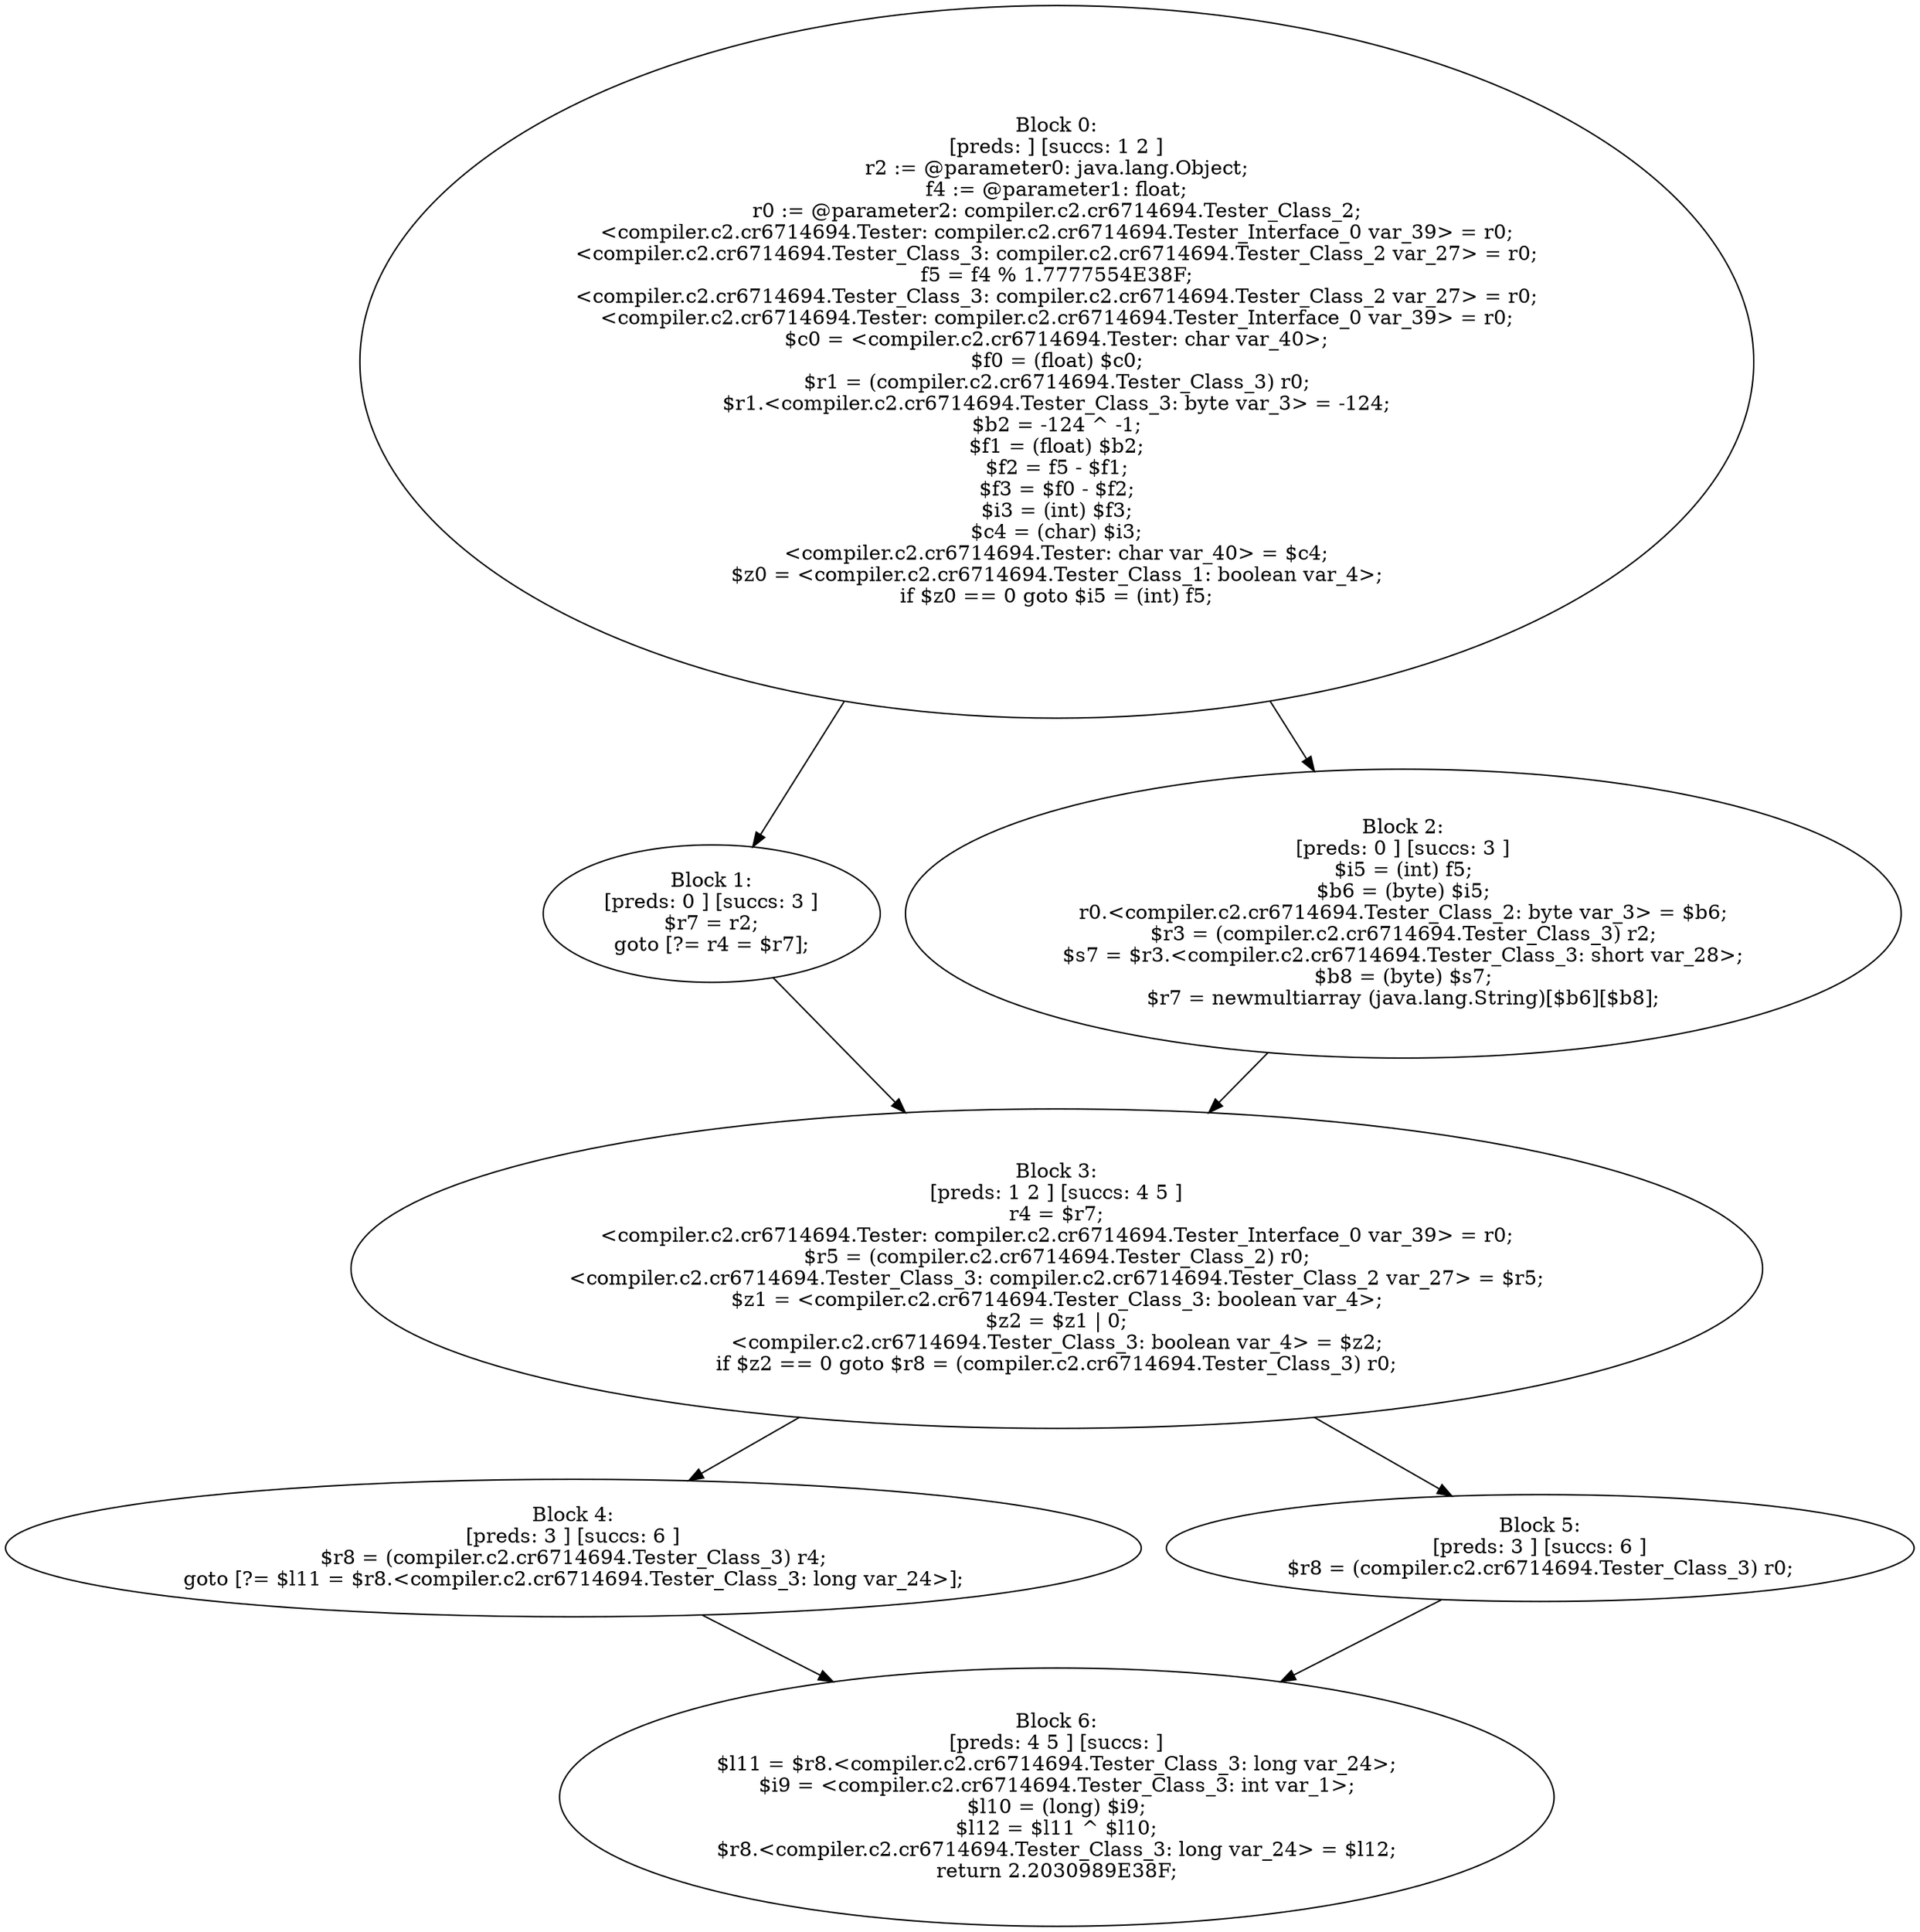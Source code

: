 digraph "unitGraph" {
    "Block 0:
[preds: ] [succs: 1 2 ]
r2 := @parameter0: java.lang.Object;
f4 := @parameter1: float;
r0 := @parameter2: compiler.c2.cr6714694.Tester_Class_2;
<compiler.c2.cr6714694.Tester: compiler.c2.cr6714694.Tester_Interface_0 var_39> = r0;
<compiler.c2.cr6714694.Tester_Class_3: compiler.c2.cr6714694.Tester_Class_2 var_27> = r0;
f5 = f4 % 1.7777554E38F;
<compiler.c2.cr6714694.Tester_Class_3: compiler.c2.cr6714694.Tester_Class_2 var_27> = r0;
<compiler.c2.cr6714694.Tester: compiler.c2.cr6714694.Tester_Interface_0 var_39> = r0;
$c0 = <compiler.c2.cr6714694.Tester: char var_40>;
$f0 = (float) $c0;
$r1 = (compiler.c2.cr6714694.Tester_Class_3) r0;
$r1.<compiler.c2.cr6714694.Tester_Class_3: byte var_3> = -124;
$b2 = -124 ^ -1;
$f1 = (float) $b2;
$f2 = f5 - $f1;
$f3 = $f0 - $f2;
$i3 = (int) $f3;
$c4 = (char) $i3;
<compiler.c2.cr6714694.Tester: char var_40> = $c4;
$z0 = <compiler.c2.cr6714694.Tester_Class_1: boolean var_4>;
if $z0 == 0 goto $i5 = (int) f5;
"
    "Block 1:
[preds: 0 ] [succs: 3 ]
$r7 = r2;
goto [?= r4 = $r7];
"
    "Block 2:
[preds: 0 ] [succs: 3 ]
$i5 = (int) f5;
$b6 = (byte) $i5;
r0.<compiler.c2.cr6714694.Tester_Class_2: byte var_3> = $b6;
$r3 = (compiler.c2.cr6714694.Tester_Class_3) r2;
$s7 = $r3.<compiler.c2.cr6714694.Tester_Class_3: short var_28>;
$b8 = (byte) $s7;
$r7 = newmultiarray (java.lang.String)[$b6][$b8];
"
    "Block 3:
[preds: 1 2 ] [succs: 4 5 ]
r4 = $r7;
<compiler.c2.cr6714694.Tester: compiler.c2.cr6714694.Tester_Interface_0 var_39> = r0;
$r5 = (compiler.c2.cr6714694.Tester_Class_2) r0;
<compiler.c2.cr6714694.Tester_Class_3: compiler.c2.cr6714694.Tester_Class_2 var_27> = $r5;
$z1 = <compiler.c2.cr6714694.Tester_Class_3: boolean var_4>;
$z2 = $z1 | 0;
<compiler.c2.cr6714694.Tester_Class_3: boolean var_4> = $z2;
if $z2 == 0 goto $r8 = (compiler.c2.cr6714694.Tester_Class_3) r0;
"
    "Block 4:
[preds: 3 ] [succs: 6 ]
$r8 = (compiler.c2.cr6714694.Tester_Class_3) r4;
goto [?= $l11 = $r8.<compiler.c2.cr6714694.Tester_Class_3: long var_24>];
"
    "Block 5:
[preds: 3 ] [succs: 6 ]
$r8 = (compiler.c2.cr6714694.Tester_Class_3) r0;
"
    "Block 6:
[preds: 4 5 ] [succs: ]
$l11 = $r8.<compiler.c2.cr6714694.Tester_Class_3: long var_24>;
$i9 = <compiler.c2.cr6714694.Tester_Class_3: int var_1>;
$l10 = (long) $i9;
$l12 = $l11 ^ $l10;
$r8.<compiler.c2.cr6714694.Tester_Class_3: long var_24> = $l12;
return 2.2030989E38F;
"
    "Block 0:
[preds: ] [succs: 1 2 ]
r2 := @parameter0: java.lang.Object;
f4 := @parameter1: float;
r0 := @parameter2: compiler.c2.cr6714694.Tester_Class_2;
<compiler.c2.cr6714694.Tester: compiler.c2.cr6714694.Tester_Interface_0 var_39> = r0;
<compiler.c2.cr6714694.Tester_Class_3: compiler.c2.cr6714694.Tester_Class_2 var_27> = r0;
f5 = f4 % 1.7777554E38F;
<compiler.c2.cr6714694.Tester_Class_3: compiler.c2.cr6714694.Tester_Class_2 var_27> = r0;
<compiler.c2.cr6714694.Tester: compiler.c2.cr6714694.Tester_Interface_0 var_39> = r0;
$c0 = <compiler.c2.cr6714694.Tester: char var_40>;
$f0 = (float) $c0;
$r1 = (compiler.c2.cr6714694.Tester_Class_3) r0;
$r1.<compiler.c2.cr6714694.Tester_Class_3: byte var_3> = -124;
$b2 = -124 ^ -1;
$f1 = (float) $b2;
$f2 = f5 - $f1;
$f3 = $f0 - $f2;
$i3 = (int) $f3;
$c4 = (char) $i3;
<compiler.c2.cr6714694.Tester: char var_40> = $c4;
$z0 = <compiler.c2.cr6714694.Tester_Class_1: boolean var_4>;
if $z0 == 0 goto $i5 = (int) f5;
"->"Block 1:
[preds: 0 ] [succs: 3 ]
$r7 = r2;
goto [?= r4 = $r7];
";
    "Block 0:
[preds: ] [succs: 1 2 ]
r2 := @parameter0: java.lang.Object;
f4 := @parameter1: float;
r0 := @parameter2: compiler.c2.cr6714694.Tester_Class_2;
<compiler.c2.cr6714694.Tester: compiler.c2.cr6714694.Tester_Interface_0 var_39> = r0;
<compiler.c2.cr6714694.Tester_Class_3: compiler.c2.cr6714694.Tester_Class_2 var_27> = r0;
f5 = f4 % 1.7777554E38F;
<compiler.c2.cr6714694.Tester_Class_3: compiler.c2.cr6714694.Tester_Class_2 var_27> = r0;
<compiler.c2.cr6714694.Tester: compiler.c2.cr6714694.Tester_Interface_0 var_39> = r0;
$c0 = <compiler.c2.cr6714694.Tester: char var_40>;
$f0 = (float) $c0;
$r1 = (compiler.c2.cr6714694.Tester_Class_3) r0;
$r1.<compiler.c2.cr6714694.Tester_Class_3: byte var_3> = -124;
$b2 = -124 ^ -1;
$f1 = (float) $b2;
$f2 = f5 - $f1;
$f3 = $f0 - $f2;
$i3 = (int) $f3;
$c4 = (char) $i3;
<compiler.c2.cr6714694.Tester: char var_40> = $c4;
$z0 = <compiler.c2.cr6714694.Tester_Class_1: boolean var_4>;
if $z0 == 0 goto $i5 = (int) f5;
"->"Block 2:
[preds: 0 ] [succs: 3 ]
$i5 = (int) f5;
$b6 = (byte) $i5;
r0.<compiler.c2.cr6714694.Tester_Class_2: byte var_3> = $b6;
$r3 = (compiler.c2.cr6714694.Tester_Class_3) r2;
$s7 = $r3.<compiler.c2.cr6714694.Tester_Class_3: short var_28>;
$b8 = (byte) $s7;
$r7 = newmultiarray (java.lang.String)[$b6][$b8];
";
    "Block 1:
[preds: 0 ] [succs: 3 ]
$r7 = r2;
goto [?= r4 = $r7];
"->"Block 3:
[preds: 1 2 ] [succs: 4 5 ]
r4 = $r7;
<compiler.c2.cr6714694.Tester: compiler.c2.cr6714694.Tester_Interface_0 var_39> = r0;
$r5 = (compiler.c2.cr6714694.Tester_Class_2) r0;
<compiler.c2.cr6714694.Tester_Class_3: compiler.c2.cr6714694.Tester_Class_2 var_27> = $r5;
$z1 = <compiler.c2.cr6714694.Tester_Class_3: boolean var_4>;
$z2 = $z1 | 0;
<compiler.c2.cr6714694.Tester_Class_3: boolean var_4> = $z2;
if $z2 == 0 goto $r8 = (compiler.c2.cr6714694.Tester_Class_3) r0;
";
    "Block 2:
[preds: 0 ] [succs: 3 ]
$i5 = (int) f5;
$b6 = (byte) $i5;
r0.<compiler.c2.cr6714694.Tester_Class_2: byte var_3> = $b6;
$r3 = (compiler.c2.cr6714694.Tester_Class_3) r2;
$s7 = $r3.<compiler.c2.cr6714694.Tester_Class_3: short var_28>;
$b8 = (byte) $s7;
$r7 = newmultiarray (java.lang.String)[$b6][$b8];
"->"Block 3:
[preds: 1 2 ] [succs: 4 5 ]
r4 = $r7;
<compiler.c2.cr6714694.Tester: compiler.c2.cr6714694.Tester_Interface_0 var_39> = r0;
$r5 = (compiler.c2.cr6714694.Tester_Class_2) r0;
<compiler.c2.cr6714694.Tester_Class_3: compiler.c2.cr6714694.Tester_Class_2 var_27> = $r5;
$z1 = <compiler.c2.cr6714694.Tester_Class_3: boolean var_4>;
$z2 = $z1 | 0;
<compiler.c2.cr6714694.Tester_Class_3: boolean var_4> = $z2;
if $z2 == 0 goto $r8 = (compiler.c2.cr6714694.Tester_Class_3) r0;
";
    "Block 3:
[preds: 1 2 ] [succs: 4 5 ]
r4 = $r7;
<compiler.c2.cr6714694.Tester: compiler.c2.cr6714694.Tester_Interface_0 var_39> = r0;
$r5 = (compiler.c2.cr6714694.Tester_Class_2) r0;
<compiler.c2.cr6714694.Tester_Class_3: compiler.c2.cr6714694.Tester_Class_2 var_27> = $r5;
$z1 = <compiler.c2.cr6714694.Tester_Class_3: boolean var_4>;
$z2 = $z1 | 0;
<compiler.c2.cr6714694.Tester_Class_3: boolean var_4> = $z2;
if $z2 == 0 goto $r8 = (compiler.c2.cr6714694.Tester_Class_3) r0;
"->"Block 4:
[preds: 3 ] [succs: 6 ]
$r8 = (compiler.c2.cr6714694.Tester_Class_3) r4;
goto [?= $l11 = $r8.<compiler.c2.cr6714694.Tester_Class_3: long var_24>];
";
    "Block 3:
[preds: 1 2 ] [succs: 4 5 ]
r4 = $r7;
<compiler.c2.cr6714694.Tester: compiler.c2.cr6714694.Tester_Interface_0 var_39> = r0;
$r5 = (compiler.c2.cr6714694.Tester_Class_2) r0;
<compiler.c2.cr6714694.Tester_Class_3: compiler.c2.cr6714694.Tester_Class_2 var_27> = $r5;
$z1 = <compiler.c2.cr6714694.Tester_Class_3: boolean var_4>;
$z2 = $z1 | 0;
<compiler.c2.cr6714694.Tester_Class_3: boolean var_4> = $z2;
if $z2 == 0 goto $r8 = (compiler.c2.cr6714694.Tester_Class_3) r0;
"->"Block 5:
[preds: 3 ] [succs: 6 ]
$r8 = (compiler.c2.cr6714694.Tester_Class_3) r0;
";
    "Block 4:
[preds: 3 ] [succs: 6 ]
$r8 = (compiler.c2.cr6714694.Tester_Class_3) r4;
goto [?= $l11 = $r8.<compiler.c2.cr6714694.Tester_Class_3: long var_24>];
"->"Block 6:
[preds: 4 5 ] [succs: ]
$l11 = $r8.<compiler.c2.cr6714694.Tester_Class_3: long var_24>;
$i9 = <compiler.c2.cr6714694.Tester_Class_3: int var_1>;
$l10 = (long) $i9;
$l12 = $l11 ^ $l10;
$r8.<compiler.c2.cr6714694.Tester_Class_3: long var_24> = $l12;
return 2.2030989E38F;
";
    "Block 5:
[preds: 3 ] [succs: 6 ]
$r8 = (compiler.c2.cr6714694.Tester_Class_3) r0;
"->"Block 6:
[preds: 4 5 ] [succs: ]
$l11 = $r8.<compiler.c2.cr6714694.Tester_Class_3: long var_24>;
$i9 = <compiler.c2.cr6714694.Tester_Class_3: int var_1>;
$l10 = (long) $i9;
$l12 = $l11 ^ $l10;
$r8.<compiler.c2.cr6714694.Tester_Class_3: long var_24> = $l12;
return 2.2030989E38F;
";
}

